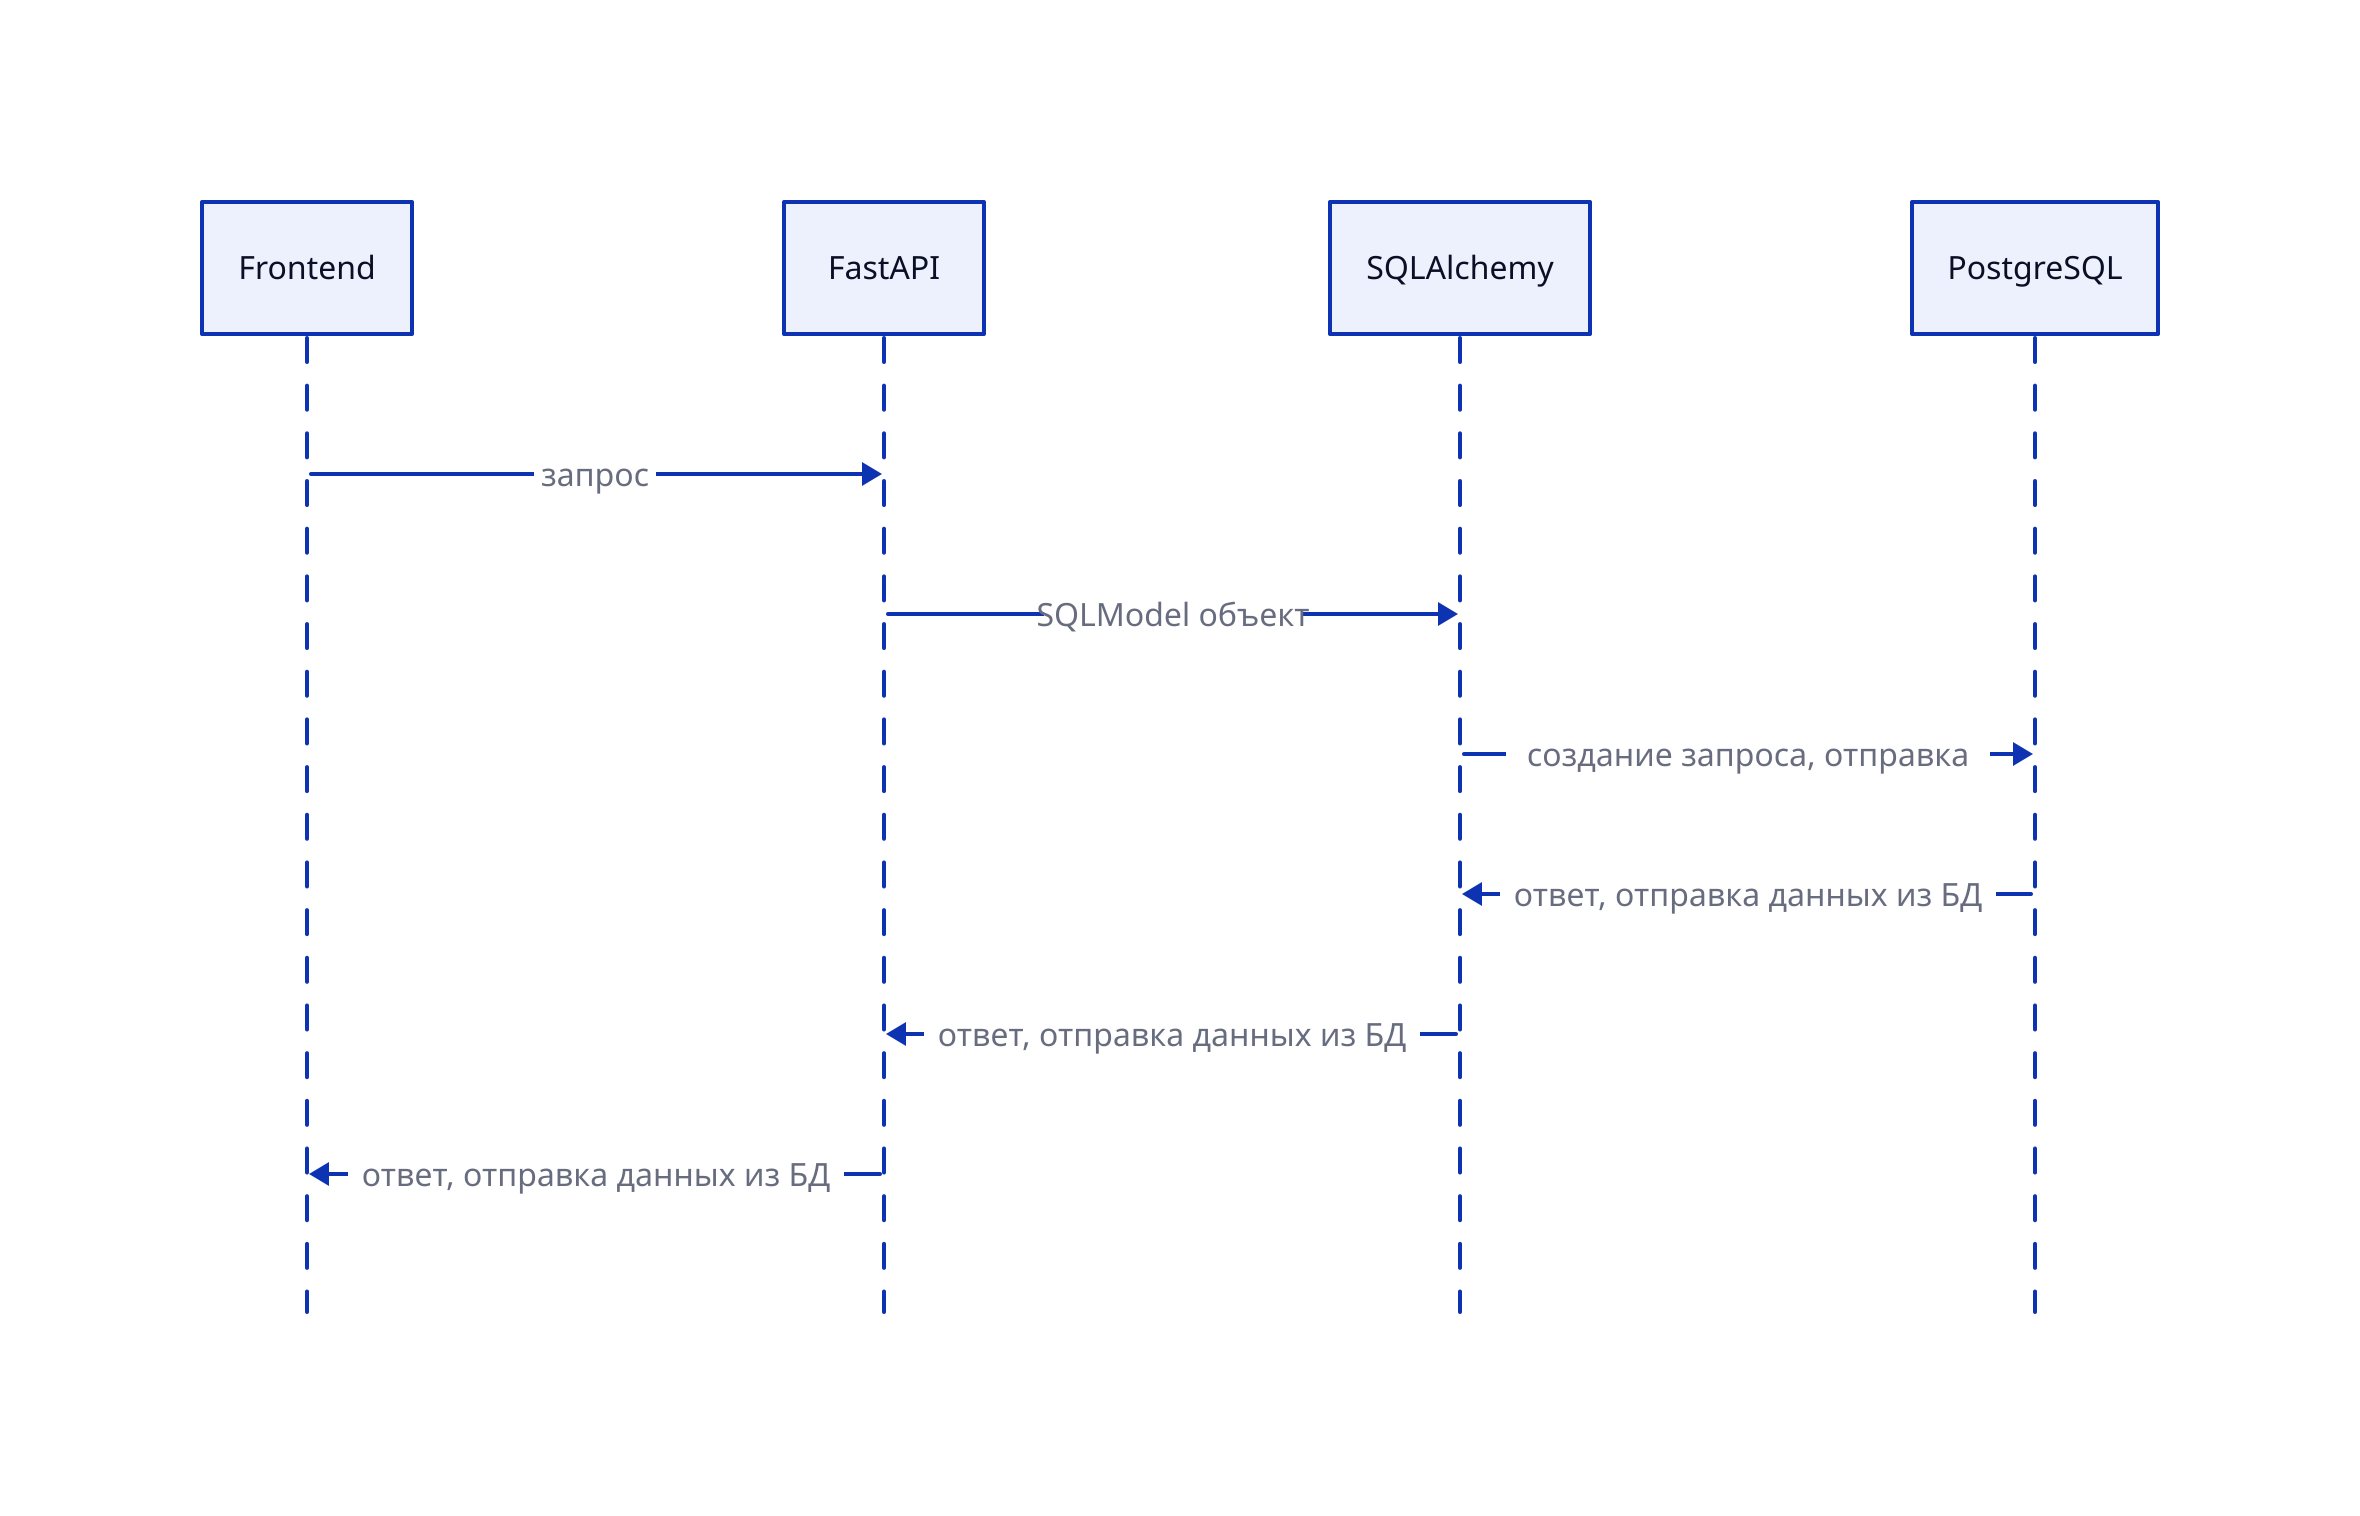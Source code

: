shape: sequence_diagram
Frontend -> FastAPI: запрос
FastAPI -> SQLAlchemy: SQLModel объект
SQLAlchemy -> PostgreSQL: создание запроса, отправка
PostgreSQL -> SQLAlchemy -> FastAPI -> Frontend: ответ, отправка данных из БД